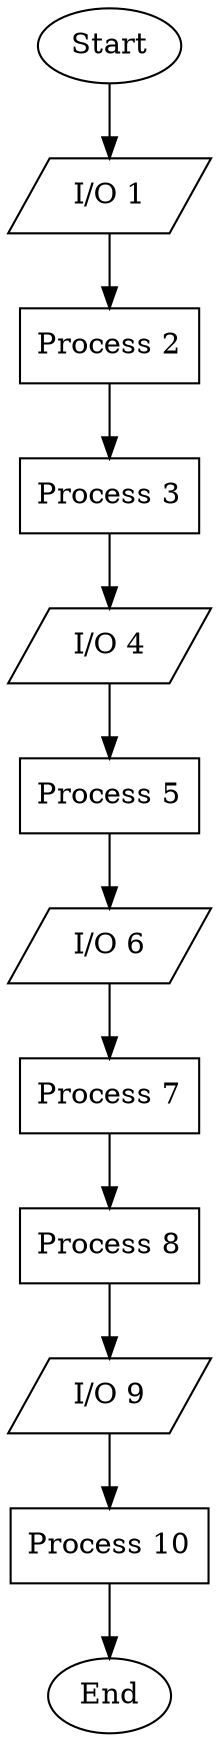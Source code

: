 // Linear Flowchart 78
digraph {
	rankdir=TB
	1 [label=Start shape=oval]
	2 [label="I/O 1" shape=parallelogram]
	1 -> 2
	3 [label="Process 2" shape=box]
	2 -> 3
	4 [label="Process 3" shape=box]
	3 -> 4
	5 [label="I/O 4" shape=parallelogram]
	4 -> 5
	6 [label="Process 5" shape=box]
	5 -> 6
	7 [label="I/O 6" shape=parallelogram]
	6 -> 7
	8 [label="Process 7" shape=box]
	7 -> 8
	9 [label="Process 8" shape=box]
	8 -> 9
	10 [label="I/O 9" shape=parallelogram]
	9 -> 10
	11 [label="Process 10" shape=box]
	10 -> 11
	12 [label=End shape=oval]
	11 -> 12
}
